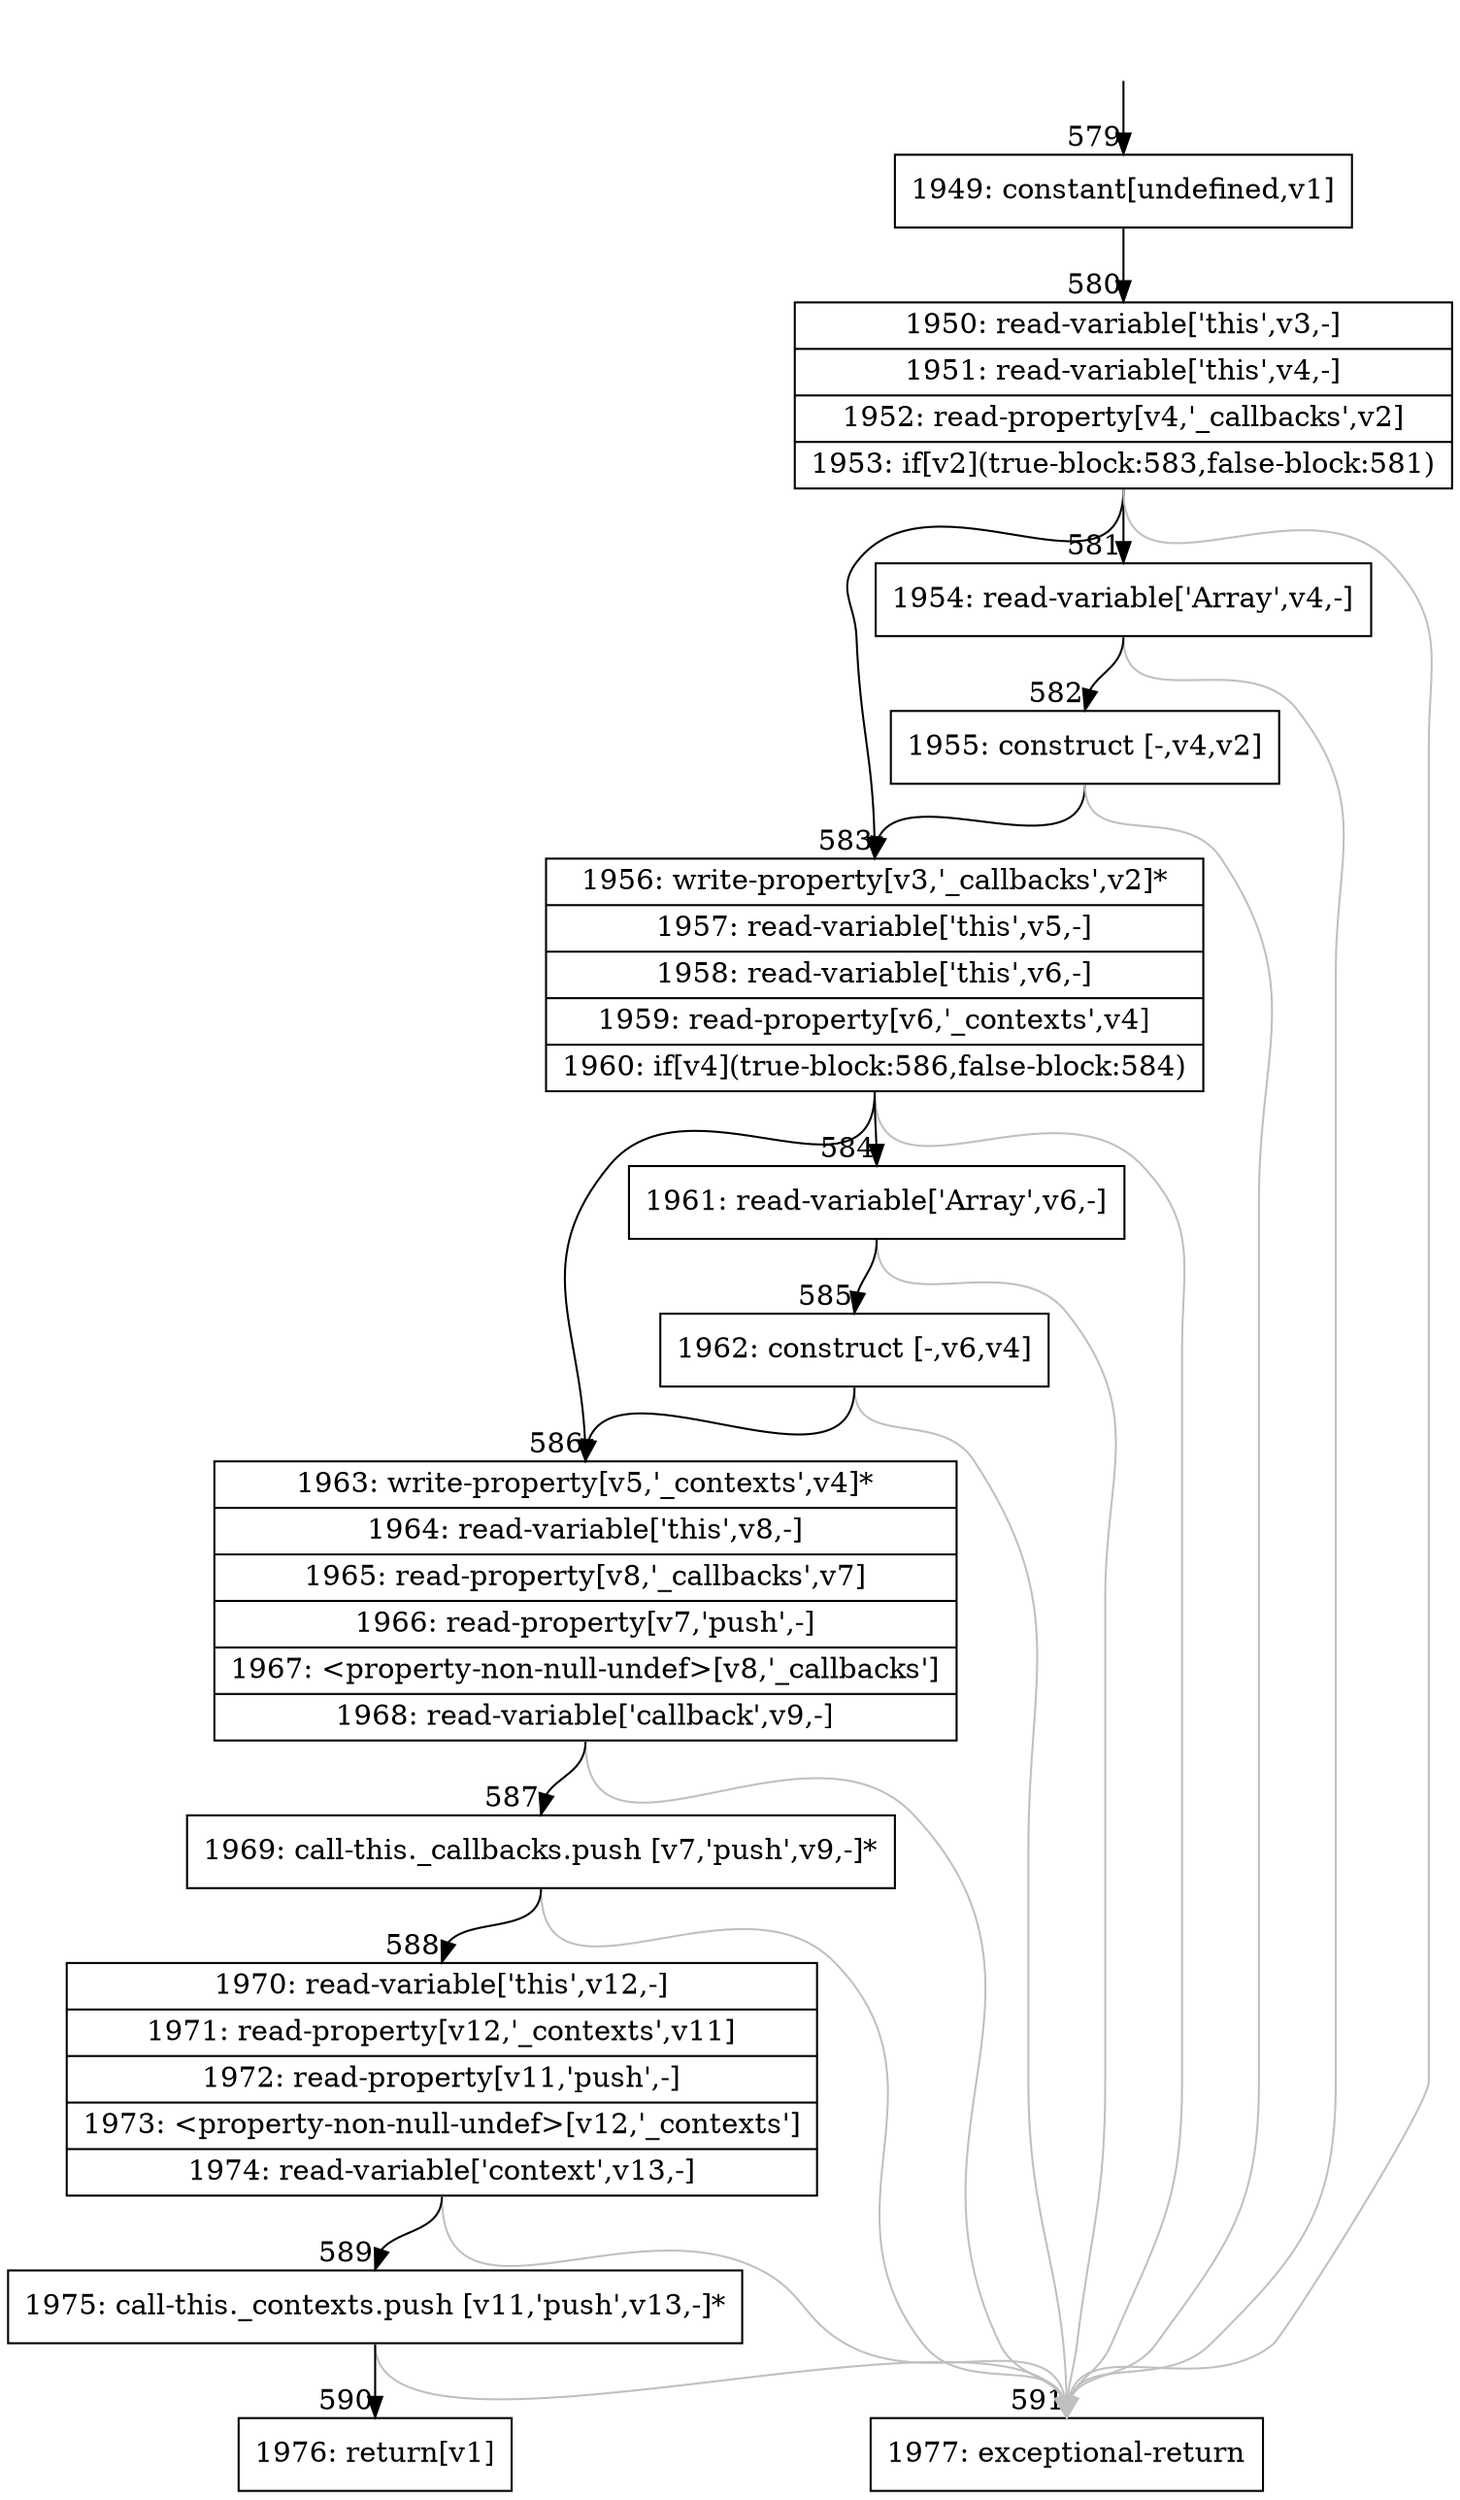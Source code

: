 digraph {
rankdir="TD"
BB_entry37[shape=none,label=""];
BB_entry37 -> BB579 [tailport=s, headport=n, headlabel="    579"]
BB579 [shape=record label="{1949: constant[undefined,v1]}" ] 
BB579 -> BB580 [tailport=s, headport=n, headlabel="      580"]
BB580 [shape=record label="{1950: read-variable['this',v3,-]|1951: read-variable['this',v4,-]|1952: read-property[v4,'_callbacks',v2]|1953: if[v2](true-block:583,false-block:581)}" ] 
BB580 -> BB583 [tailport=s, headport=n, headlabel="      583"]
BB580 -> BB581 [tailport=s, headport=n, headlabel="      581"]
BB580 -> BB591 [tailport=s, headport=n, color=gray, headlabel="      591"]
BB581 [shape=record label="{1954: read-variable['Array',v4,-]}" ] 
BB581 -> BB582 [tailport=s, headport=n, headlabel="      582"]
BB581 -> BB591 [tailport=s, headport=n, color=gray]
BB582 [shape=record label="{1955: construct [-,v4,v2]}" ] 
BB582 -> BB583 [tailport=s, headport=n]
BB582 -> BB591 [tailport=s, headport=n, color=gray]
BB583 [shape=record label="{1956: write-property[v3,'_callbacks',v2]*|1957: read-variable['this',v5,-]|1958: read-variable['this',v6,-]|1959: read-property[v6,'_contexts',v4]|1960: if[v4](true-block:586,false-block:584)}" ] 
BB583 -> BB586 [tailport=s, headport=n, headlabel="      586"]
BB583 -> BB584 [tailport=s, headport=n, headlabel="      584"]
BB583 -> BB591 [tailport=s, headport=n, color=gray]
BB584 [shape=record label="{1961: read-variable['Array',v6,-]}" ] 
BB584 -> BB585 [tailport=s, headport=n, headlabel="      585"]
BB584 -> BB591 [tailport=s, headport=n, color=gray]
BB585 [shape=record label="{1962: construct [-,v6,v4]}" ] 
BB585 -> BB586 [tailport=s, headport=n]
BB585 -> BB591 [tailport=s, headport=n, color=gray]
BB586 [shape=record label="{1963: write-property[v5,'_contexts',v4]*|1964: read-variable['this',v8,-]|1965: read-property[v8,'_callbacks',v7]|1966: read-property[v7,'push',-]|1967: \<property-non-null-undef\>[v8,'_callbacks']|1968: read-variable['callback',v9,-]}" ] 
BB586 -> BB587 [tailport=s, headport=n, headlabel="      587"]
BB586 -> BB591 [tailport=s, headport=n, color=gray]
BB587 [shape=record label="{1969: call-this._callbacks.push [v7,'push',v9,-]*}" ] 
BB587 -> BB588 [tailport=s, headport=n, headlabel="      588"]
BB587 -> BB591 [tailport=s, headport=n, color=gray]
BB588 [shape=record label="{1970: read-variable['this',v12,-]|1971: read-property[v12,'_contexts',v11]|1972: read-property[v11,'push',-]|1973: \<property-non-null-undef\>[v12,'_contexts']|1974: read-variable['context',v13,-]}" ] 
BB588 -> BB589 [tailport=s, headport=n, headlabel="      589"]
BB588 -> BB591 [tailport=s, headport=n, color=gray]
BB589 [shape=record label="{1975: call-this._contexts.push [v11,'push',v13,-]*}" ] 
BB589 -> BB590 [tailport=s, headport=n, headlabel="      590"]
BB589 -> BB591 [tailport=s, headport=n, color=gray]
BB590 [shape=record label="{1976: return[v1]}" ] 
BB591 [shape=record label="{1977: exceptional-return}" ] 
//#$~ 1029
}
